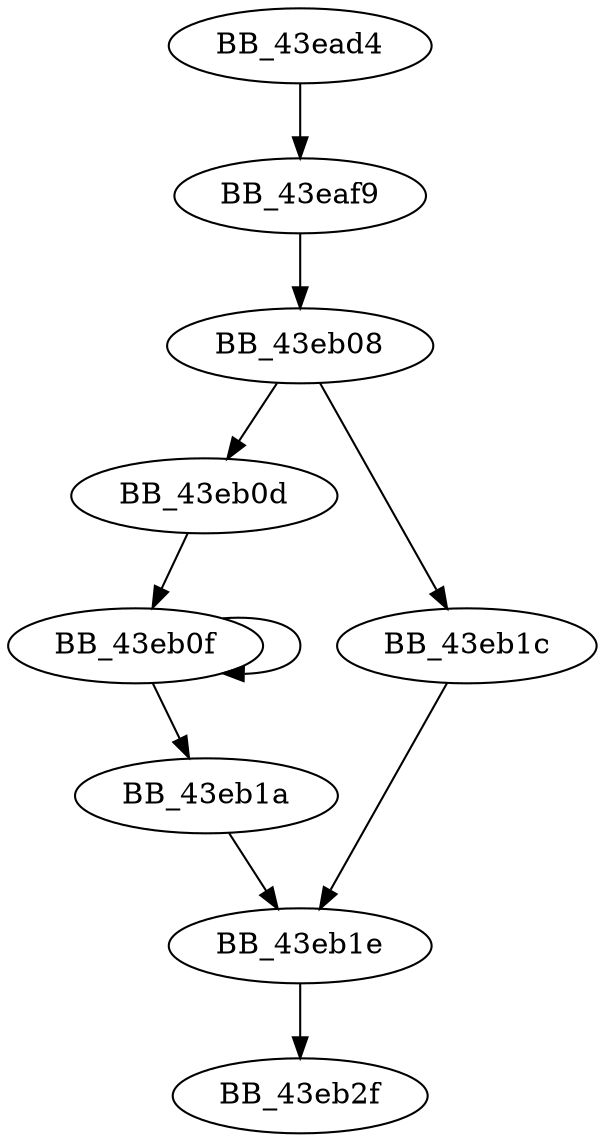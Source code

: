 DiGraph unknown_libname_68{
BB_43ead4->BB_43eaf9
BB_43eaf9->BB_43eb08
BB_43eb08->BB_43eb0d
BB_43eb08->BB_43eb1c
BB_43eb0d->BB_43eb0f
BB_43eb0f->BB_43eb0f
BB_43eb0f->BB_43eb1a
BB_43eb1a->BB_43eb1e
BB_43eb1c->BB_43eb1e
BB_43eb1e->BB_43eb2f
}
